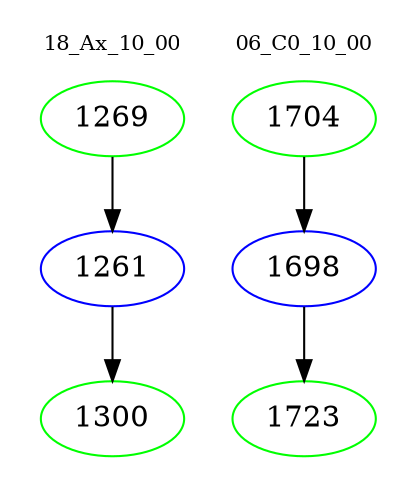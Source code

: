 digraph{
subgraph cluster_0 {
color = white
label = "18_Ax_10_00";
fontsize=10;
T0_1269 [label="1269", color="green"]
T0_1269 -> T0_1261 [color="black"]
T0_1261 [label="1261", color="blue"]
T0_1261 -> T0_1300 [color="black"]
T0_1300 [label="1300", color="green"]
}
subgraph cluster_1 {
color = white
label = "06_C0_10_00";
fontsize=10;
T1_1704 [label="1704", color="green"]
T1_1704 -> T1_1698 [color="black"]
T1_1698 [label="1698", color="blue"]
T1_1698 -> T1_1723 [color="black"]
T1_1723 [label="1723", color="green"]
}
}
